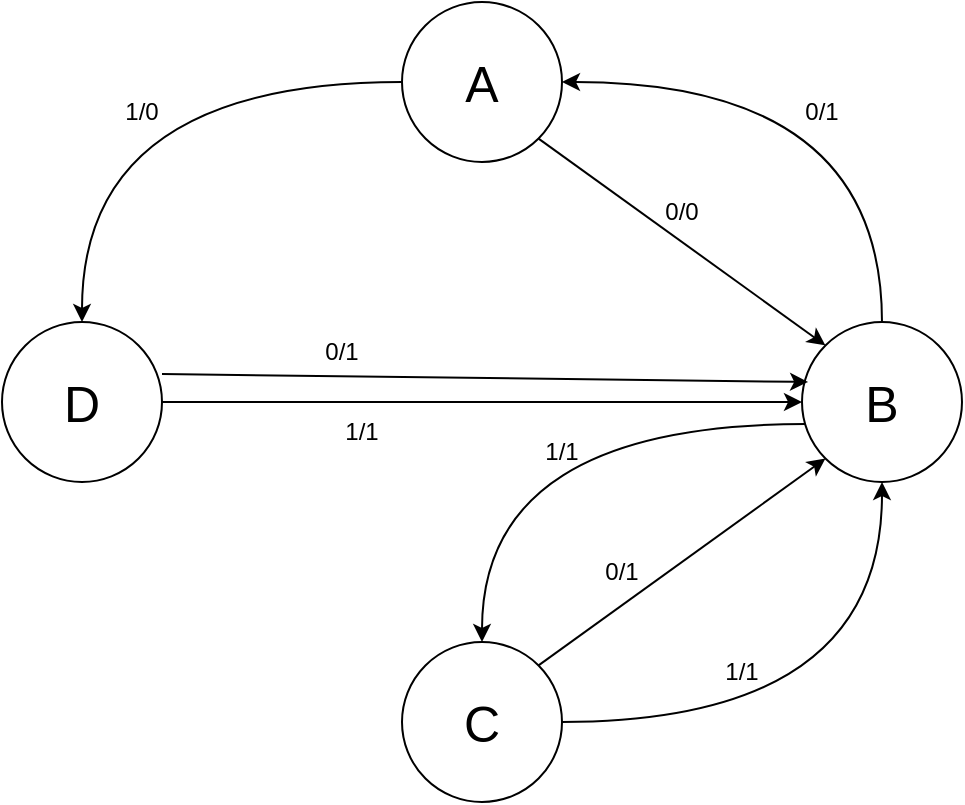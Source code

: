 <mxfile version="24.2.5" type="device">
  <diagram name="第 1 页" id="YgYoEAp60YLUj6TMqFZ_">
    <mxGraphModel dx="1178" dy="803" grid="1" gridSize="10" guides="1" tooltips="1" connect="1" arrows="1" fold="1" page="1" pageScale="1" pageWidth="827" pageHeight="1169" math="0" shadow="0">
      <root>
        <mxCell id="0" />
        <mxCell id="1" parent="0" />
        <mxCell id="jmgFgDBc3X02vkByfrqp-20" style="edgeStyle=orthogonalEdgeStyle;rounded=0;orthogonalLoop=1;jettySize=auto;html=1;exitX=0;exitY=0.5;exitDx=0;exitDy=0;entryX=0.5;entryY=0;entryDx=0;entryDy=0;curved=1;" edge="1" parent="1" source="jmgFgDBc3X02vkByfrqp-1" target="jmgFgDBc3X02vkByfrqp-4">
          <mxGeometry relative="1" as="geometry" />
        </mxCell>
        <mxCell id="jmgFgDBc3X02vkByfrqp-1" value="A" style="ellipse;whiteSpace=wrap;html=1;aspect=fixed;fontSize=25;" vertex="1" parent="1">
          <mxGeometry x="360" y="120" width="80" height="80" as="geometry" />
        </mxCell>
        <mxCell id="jmgFgDBc3X02vkByfrqp-22" style="edgeStyle=orthogonalEdgeStyle;rounded=0;orthogonalLoop=1;jettySize=auto;html=1;entryX=1;entryY=0.5;entryDx=0;entryDy=0;curved=1;" edge="1" parent="1" source="jmgFgDBc3X02vkByfrqp-2" target="jmgFgDBc3X02vkByfrqp-1">
          <mxGeometry relative="1" as="geometry">
            <mxPoint x="600" y="150" as="targetPoint" />
            <Array as="points">
              <mxPoint x="600" y="160" />
            </Array>
          </mxGeometry>
        </mxCell>
        <mxCell id="jmgFgDBc3X02vkByfrqp-24" style="edgeStyle=orthogonalEdgeStyle;rounded=0;orthogonalLoop=1;jettySize=auto;html=1;entryX=0.5;entryY=0;entryDx=0;entryDy=0;curved=1;exitX=0.025;exitY=0.638;exitDx=0;exitDy=0;exitPerimeter=0;" edge="1" parent="1" source="jmgFgDBc3X02vkByfrqp-2" target="jmgFgDBc3X02vkByfrqp-3">
          <mxGeometry relative="1" as="geometry" />
        </mxCell>
        <mxCell id="jmgFgDBc3X02vkByfrqp-2" value="B" style="ellipse;whiteSpace=wrap;html=1;aspect=fixed;fontSize=25;" vertex="1" parent="1">
          <mxGeometry x="560" y="280" width="80" height="80" as="geometry" />
        </mxCell>
        <mxCell id="jmgFgDBc3X02vkByfrqp-25" style="edgeStyle=orthogonalEdgeStyle;rounded=0;orthogonalLoop=1;jettySize=auto;html=1;exitX=1;exitY=0.5;exitDx=0;exitDy=0;entryX=0.5;entryY=1;entryDx=0;entryDy=0;curved=1;" edge="1" parent="1" source="jmgFgDBc3X02vkByfrqp-3" target="jmgFgDBc3X02vkByfrqp-2">
          <mxGeometry relative="1" as="geometry" />
        </mxCell>
        <mxCell id="jmgFgDBc3X02vkByfrqp-3" value="C" style="ellipse;whiteSpace=wrap;html=1;aspect=fixed;fontSize=25;" vertex="1" parent="1">
          <mxGeometry x="360" y="440" width="80" height="80" as="geometry" />
        </mxCell>
        <mxCell id="jmgFgDBc3X02vkByfrqp-28" style="edgeStyle=orthogonalEdgeStyle;rounded=0;orthogonalLoop=1;jettySize=auto;html=1;exitX=1;exitY=0.5;exitDx=0;exitDy=0;entryX=0;entryY=0.5;entryDx=0;entryDy=0;" edge="1" parent="1" source="jmgFgDBc3X02vkByfrqp-4" target="jmgFgDBc3X02vkByfrqp-2">
          <mxGeometry relative="1" as="geometry" />
        </mxCell>
        <mxCell id="jmgFgDBc3X02vkByfrqp-4" value="D" style="ellipse;whiteSpace=wrap;html=1;aspect=fixed;fontSize=25;" vertex="1" parent="1">
          <mxGeometry x="160" y="280" width="80" height="80" as="geometry" />
        </mxCell>
        <mxCell id="jmgFgDBc3X02vkByfrqp-27" value="" style="endArrow=classic;html=1;rounded=0;exitX=1;exitY=0;exitDx=0;exitDy=0;entryX=0;entryY=1;entryDx=0;entryDy=0;" edge="1" parent="1" source="jmgFgDBc3X02vkByfrqp-3" target="jmgFgDBc3X02vkByfrqp-2">
          <mxGeometry width="50" height="50" relative="1" as="geometry">
            <mxPoint x="460" y="440" as="sourcePoint" />
            <mxPoint x="510" y="390" as="targetPoint" />
          </mxGeometry>
        </mxCell>
        <mxCell id="jmgFgDBc3X02vkByfrqp-30" value="" style="endArrow=classic;html=1;rounded=0;exitX=1;exitY=1;exitDx=0;exitDy=0;entryX=0;entryY=0;entryDx=0;entryDy=0;" edge="1" parent="1" source="jmgFgDBc3X02vkByfrqp-1" target="jmgFgDBc3X02vkByfrqp-2">
          <mxGeometry width="50" height="50" relative="1" as="geometry">
            <mxPoint x="438" y="462" as="sourcePoint" />
            <mxPoint x="582" y="358" as="targetPoint" />
          </mxGeometry>
        </mxCell>
        <mxCell id="jmgFgDBc3X02vkByfrqp-32" value="" style="endArrow=classic;html=1;rounded=0;exitX=1;exitY=0.325;exitDx=0;exitDy=0;exitPerimeter=0;entryX=0.038;entryY=0.375;entryDx=0;entryDy=0;entryPerimeter=0;" edge="1" parent="1" source="jmgFgDBc3X02vkByfrqp-4" target="jmgFgDBc3X02vkByfrqp-2">
          <mxGeometry width="50" height="50" relative="1" as="geometry">
            <mxPoint x="390" y="440" as="sourcePoint" />
            <mxPoint x="440" y="390" as="targetPoint" />
          </mxGeometry>
        </mxCell>
        <mxCell id="jmgFgDBc3X02vkByfrqp-33" value="0/1" style="text;strokeColor=none;align=center;fillColor=none;html=1;verticalAlign=middle;whiteSpace=wrap;rounded=0;" vertex="1" parent="1">
          <mxGeometry x="300" y="280" width="60" height="30" as="geometry" />
        </mxCell>
        <mxCell id="jmgFgDBc3X02vkByfrqp-34" value="1/1" style="text;strokeColor=none;align=center;fillColor=none;html=1;verticalAlign=middle;whiteSpace=wrap;rounded=0;" vertex="1" parent="1">
          <mxGeometry x="310" y="320" width="60" height="30" as="geometry" />
        </mxCell>
        <mxCell id="jmgFgDBc3X02vkByfrqp-35" value="1/1" style="text;strokeColor=none;align=center;fillColor=none;html=1;verticalAlign=middle;whiteSpace=wrap;rounded=0;" vertex="1" parent="1">
          <mxGeometry x="410" y="330" width="60" height="30" as="geometry" />
        </mxCell>
        <mxCell id="jmgFgDBc3X02vkByfrqp-36" value="0/0" style="text;strokeColor=none;align=center;fillColor=none;html=1;verticalAlign=middle;whiteSpace=wrap;rounded=0;" vertex="1" parent="1">
          <mxGeometry x="470" y="210" width="60" height="30" as="geometry" />
        </mxCell>
        <mxCell id="jmgFgDBc3X02vkByfrqp-37" value="0/1" style="text;strokeColor=none;align=center;fillColor=none;html=1;verticalAlign=middle;whiteSpace=wrap;rounded=0;" vertex="1" parent="1">
          <mxGeometry x="540" y="160" width="60" height="30" as="geometry" />
        </mxCell>
        <mxCell id="jmgFgDBc3X02vkByfrqp-38" value="0/1" style="text;strokeColor=none;align=center;fillColor=none;html=1;verticalAlign=middle;whiteSpace=wrap;rounded=0;" vertex="1" parent="1">
          <mxGeometry x="440" y="390" width="60" height="30" as="geometry" />
        </mxCell>
        <mxCell id="jmgFgDBc3X02vkByfrqp-40" value="1/1" style="text;strokeColor=none;align=center;fillColor=none;html=1;verticalAlign=middle;whiteSpace=wrap;rounded=0;" vertex="1" parent="1">
          <mxGeometry x="500" y="440" width="60" height="30" as="geometry" />
        </mxCell>
        <mxCell id="jmgFgDBc3X02vkByfrqp-41" value="1/0" style="text;strokeColor=none;align=center;fillColor=none;html=1;verticalAlign=middle;whiteSpace=wrap;rounded=0;" vertex="1" parent="1">
          <mxGeometry x="200" y="160" width="60" height="30" as="geometry" />
        </mxCell>
      </root>
    </mxGraphModel>
  </diagram>
</mxfile>
